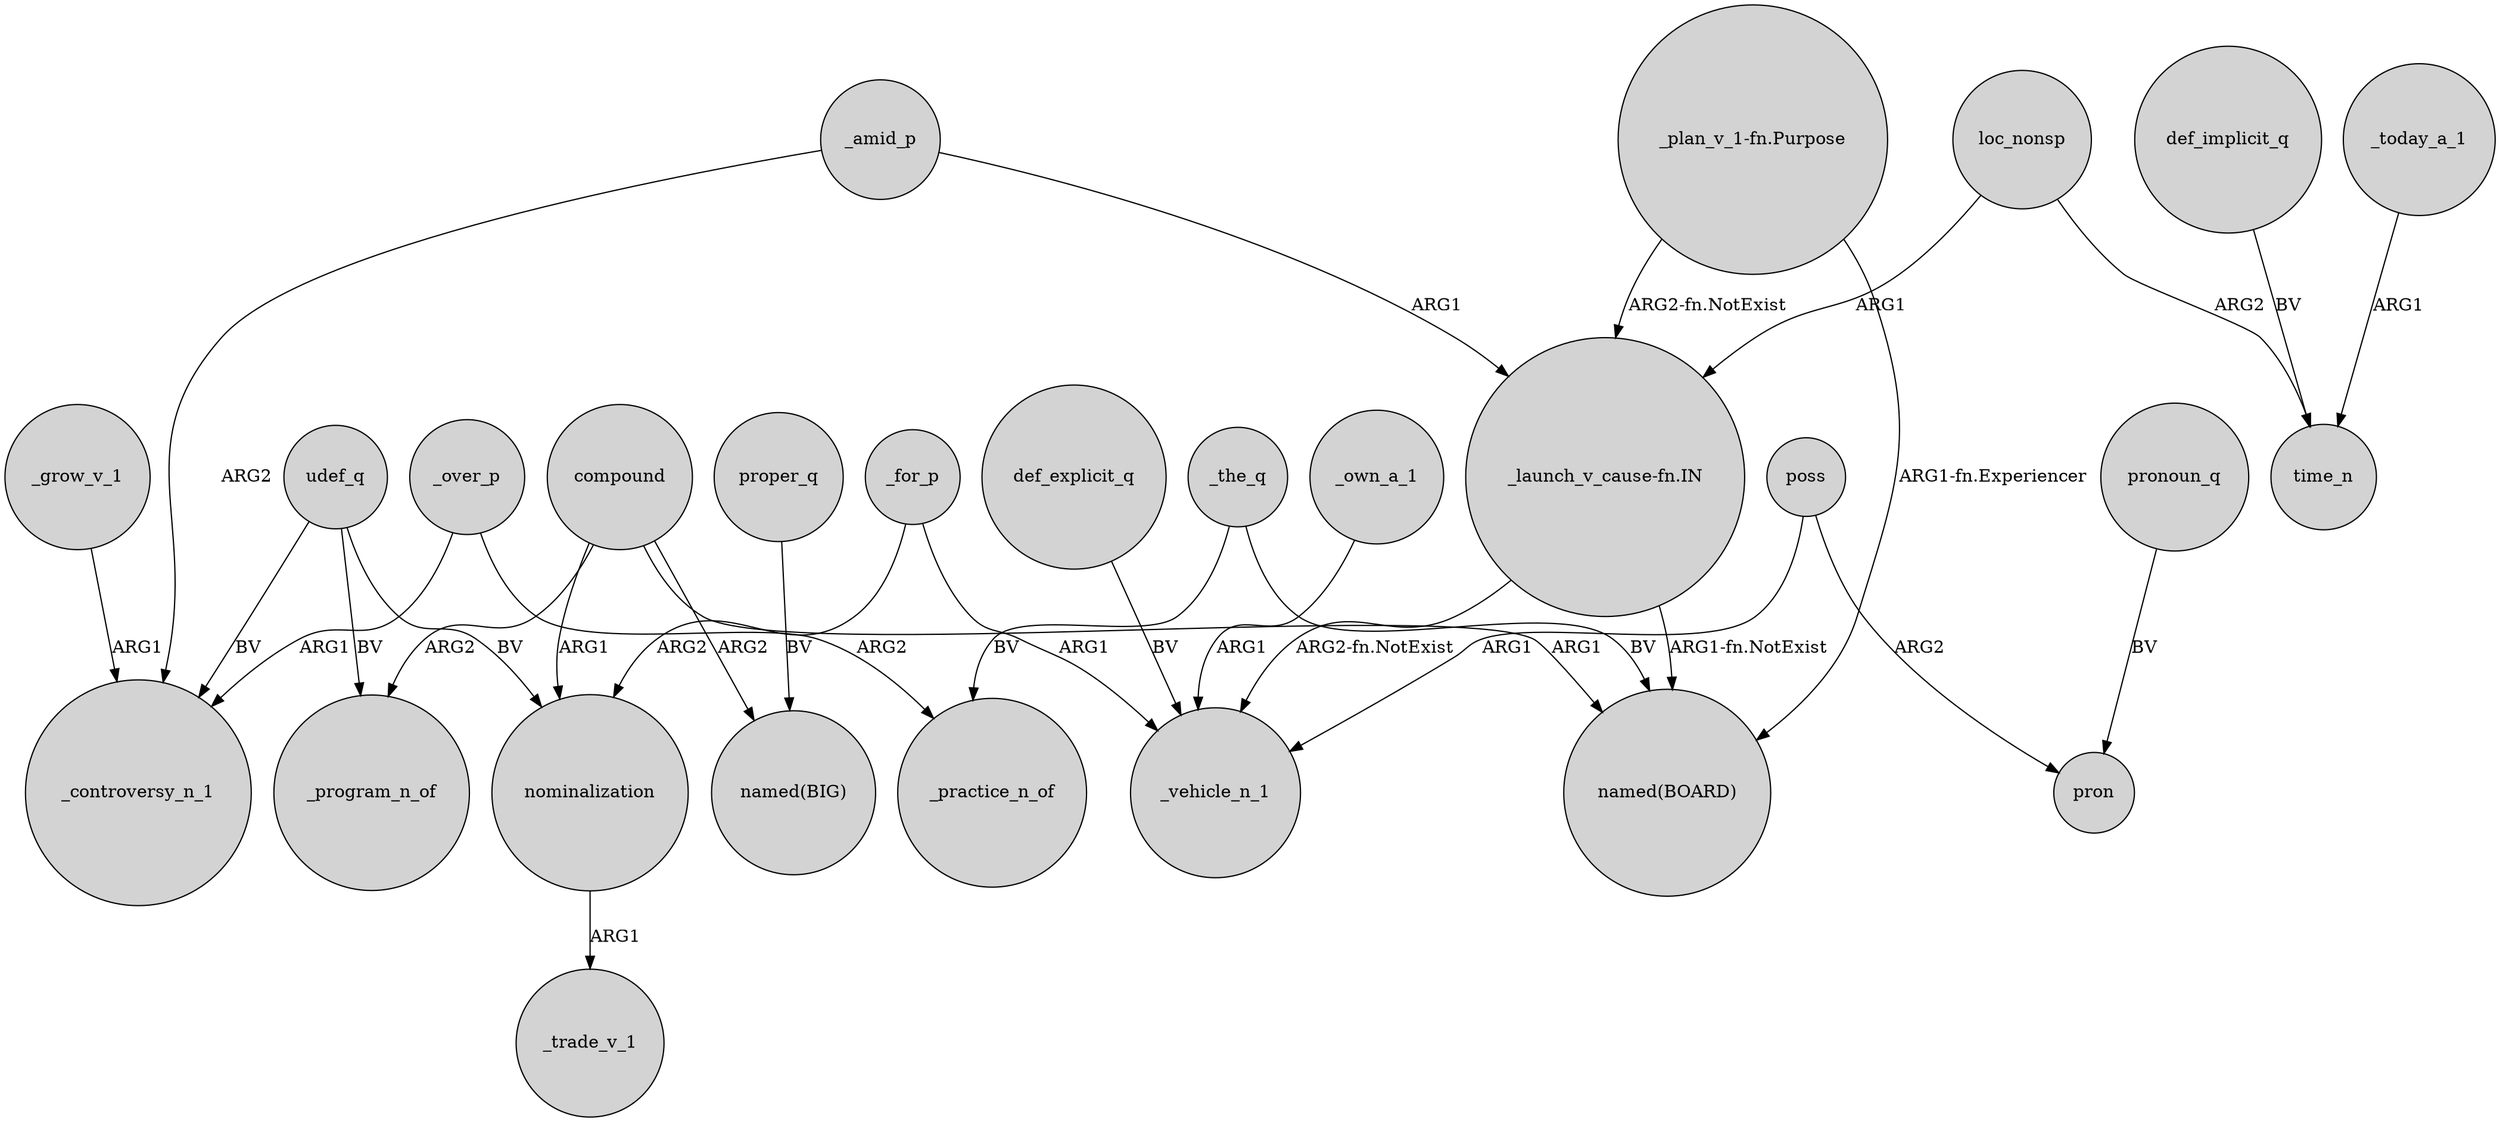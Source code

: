 digraph {
	node [shape=circle style=filled]
	compound -> _program_n_of [label=ARG2]
	"_launch_v_cause-fn.IN" -> _vehicle_n_1 [label="ARG2-fn.NotExist"]
	_today_a_1 -> time_n [label=ARG1]
	poss -> pron [label=ARG2]
	_amid_p -> "_launch_v_cause-fn.IN" [label=ARG1]
	compound -> "named(BOARD)" [label=ARG1]
	udef_q -> _controversy_n_1 [label=BV]
	"_launch_v_cause-fn.IN" -> "named(BOARD)" [label="ARG1-fn.NotExist"]
	_for_p -> nominalization [label=ARG2]
	_over_p -> _practice_n_of [label=ARG2]
	compound -> "named(BIG)" [label=ARG2]
	_own_a_1 -> _vehicle_n_1 [label=ARG1]
	udef_q -> _program_n_of [label=BV]
	def_explicit_q -> _vehicle_n_1 [label=BV]
	nominalization -> _trade_v_1 [label=ARG1]
	loc_nonsp -> time_n [label=ARG2]
	"_plan_v_1-fn.Purpose" -> "named(BOARD)" [label="ARG1-fn.Experiencer"]
	_amid_p -> _controversy_n_1 [label=ARG2]
	_over_p -> _controversy_n_1 [label=ARG1]
	pronoun_q -> pron [label=BV]
	proper_q -> "named(BIG)" [label=BV]
	loc_nonsp -> "_launch_v_cause-fn.IN" [label=ARG1]
	_the_q -> "named(BOARD)" [label=BV]
	_the_q -> _practice_n_of [label=BV]
	udef_q -> nominalization [label=BV]
	"_plan_v_1-fn.Purpose" -> "_launch_v_cause-fn.IN" [label="ARG2-fn.NotExist"]
	_grow_v_1 -> _controversy_n_1 [label=ARG1]
	poss -> _vehicle_n_1 [label=ARG1]
	_for_p -> _vehicle_n_1 [label=ARG1]
	compound -> nominalization [label=ARG1]
	def_implicit_q -> time_n [label=BV]
}
